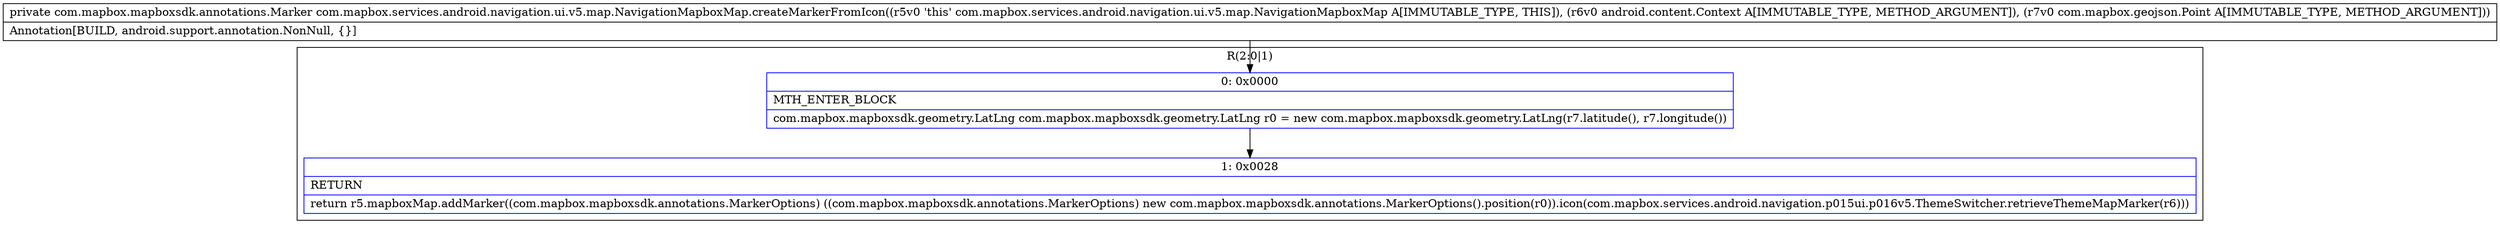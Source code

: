 digraph "CFG forcom.mapbox.services.android.navigation.ui.v5.map.NavigationMapboxMap.createMarkerFromIcon(Landroid\/content\/Context;Lcom\/mapbox\/geojson\/Point;)Lcom\/mapbox\/mapboxsdk\/annotations\/Marker;" {
subgraph cluster_Region_647416358 {
label = "R(2:0|1)";
node [shape=record,color=blue];
Node_0 [shape=record,label="{0\:\ 0x0000|MTH_ENTER_BLOCK\l|com.mapbox.mapboxsdk.geometry.LatLng com.mapbox.mapboxsdk.geometry.LatLng r0 = new com.mapbox.mapboxsdk.geometry.LatLng(r7.latitude(), r7.longitude())\l}"];
Node_1 [shape=record,label="{1\:\ 0x0028|RETURN\l|return r5.mapboxMap.addMarker((com.mapbox.mapboxsdk.annotations.MarkerOptions) ((com.mapbox.mapboxsdk.annotations.MarkerOptions) new com.mapbox.mapboxsdk.annotations.MarkerOptions().position(r0)).icon(com.mapbox.services.android.navigation.p015ui.p016v5.ThemeSwitcher.retrieveThemeMapMarker(r6)))\l}"];
}
MethodNode[shape=record,label="{private com.mapbox.mapboxsdk.annotations.Marker com.mapbox.services.android.navigation.ui.v5.map.NavigationMapboxMap.createMarkerFromIcon((r5v0 'this' com.mapbox.services.android.navigation.ui.v5.map.NavigationMapboxMap A[IMMUTABLE_TYPE, THIS]), (r6v0 android.content.Context A[IMMUTABLE_TYPE, METHOD_ARGUMENT]), (r7v0 com.mapbox.geojson.Point A[IMMUTABLE_TYPE, METHOD_ARGUMENT]))  | Annotation[BUILD, android.support.annotation.NonNull, \{\}]\l}"];
MethodNode -> Node_0;
Node_0 -> Node_1;
}

